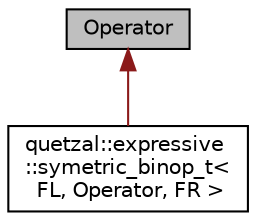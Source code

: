 digraph "Operator"
{
 // LATEX_PDF_SIZE
  edge [fontname="Helvetica",fontsize="10",labelfontname="Helvetica",labelfontsize="10"];
  node [fontname="Helvetica",fontsize="10",shape=record];
  Node0 [label="Operator",height=0.2,width=0.4,color="black", fillcolor="grey75", style="filled", fontcolor="black",tooltip=" "];
  Node0 -> Node1 [dir="back",color="firebrick4",fontsize="10",style="solid",fontname="Helvetica"];
  Node1 [label="quetzal::expressive\l::symetric_binop_t\<\l FL, Operator, FR \>",height=0.2,width=0.4,color="black", fillcolor="white", style="filled",URL="$structquetzal_1_1expressive_1_1symetric__binop__t.html",tooltip=" "];
}
